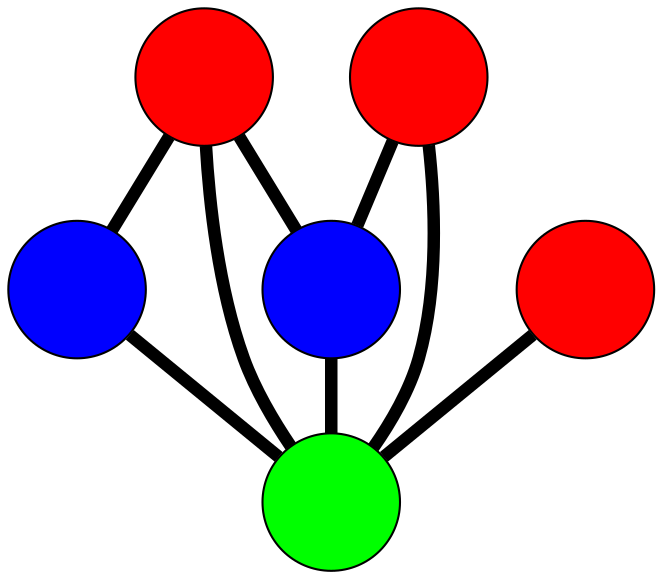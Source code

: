 graph G {
	graph [bb="-108.41,-140.39,158.55,140.26",
		overlap=false,
		sep=0.0,
		splines=true
	];
	node [color=black,
		fixedsize=true,
		fontname="Latin Modern Math",
		fontsize=42,
		height=.92,
		label="\N",
		penwidth=1,
		shape=circle,
		width=.92
	];
	edge [color=black,
		penwidth=6,
		style=bold
	];
	0	 [fillcolor=red,
		height=0.91667,
		label="",
		pos="-71.867,52.472",
		style=filled,
		width=0.91667];
	3	 [fillcolor=blue,
		height=0.91667,
		label="",
		pos="6.3241,107.26",
		style=filled,
		width=0.91667];
	0 -- 3	 [pos="-44.52,71.634 -36.857,77.003 -28.53,82.837 -20.876,88.2"];
	4	 [fillcolor=blue,
		height=0.91667,
		label="",
		pos="-75.412,-47.097",
		style=filled,
		width=0.91667];
	0 -- 4	 [pos="-73.048,19.317 -73.431,8.5683 -73.855,-3.3487 -74.237,-14.087"];
	5	 [fillcolor=green,
		height=0.91667,
		label="",
		pos="16.809,-0.56288",
		style=filled,
		width=0.91667];
	0 -- 5	 [pos="-43.321,35.399 -33.195,29.343 -21.805,22.531 -11.683,16.478"];
	1	 [fillcolor=red,
		height=0.91667,
		label="",
		pos="-1.405,-107.39",
		style=filled,
		width=0.91667];
	1 -- 4	 [pos="-27.289,-86.299 -34.542,-80.391 -42.423,-73.971 -49.668,-68.069"];
	1 -- 5	 [pos="4.1589,-74.755 6.3977,-61.624 8.975,-46.509 11.217,-33.362"];
	2	 [fillcolor=red,
		height=0.91667,
		label="",
		pos="125.55,-4.6856",
		style=filled,
		width=0.91667];
	2 -- 5	 [pos="92.334,-3.4263 78.843,-2.9148 63.293,-2.3252 49.823,-1.8145"];
	3 -- 5	 [pos="9.527,74.323 10.816,61.07 12.299,45.813 13.59,32.543"];
	4 -- 5	 [pos="-45.725,-32.117 -35.194,-26.803 -23.349,-20.826 -12.822,-15.515"];
}
